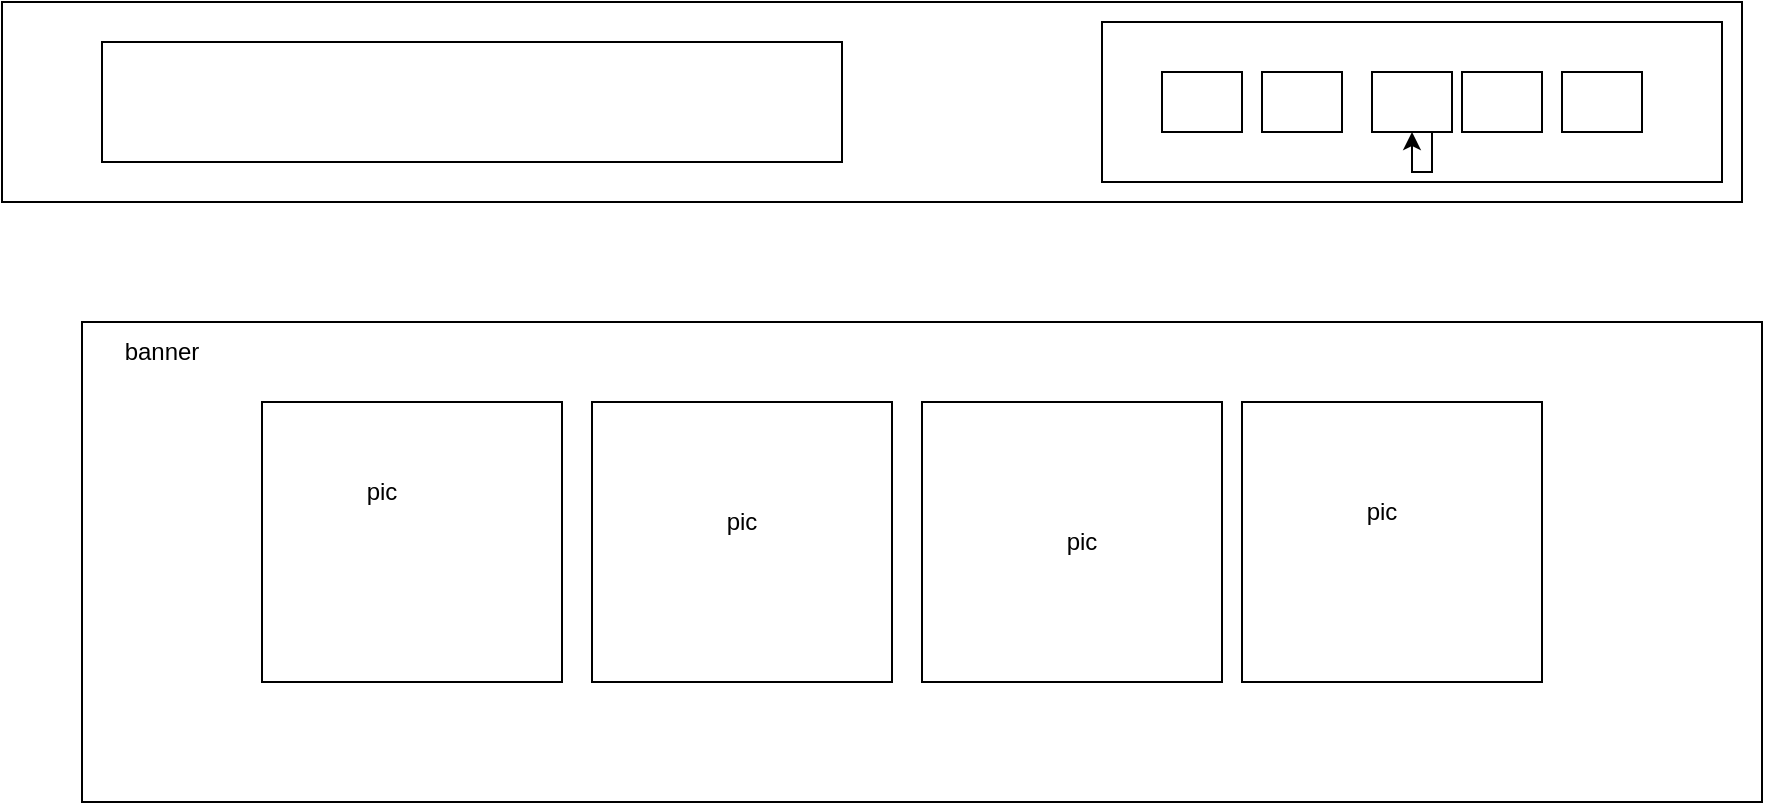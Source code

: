 <mxfile version="20.8.10" type="device"><diagram name="Page-1" id="7lneWhsZAw5n4wK0dxus"><mxGraphModel dx="864" dy="516" grid="1" gridSize="10" guides="1" tooltips="1" connect="1" arrows="1" fold="1" page="1" pageScale="1" pageWidth="850" pageHeight="1100" math="0" shadow="0"><root><mxCell id="0"/><mxCell id="1" parent="0"/><mxCell id="LyxFqxR5ie0yO5rfcKVd-1" value="" style="rounded=0;whiteSpace=wrap;html=1;" vertex="1" parent="1"><mxGeometry y="20" width="870" height="100" as="geometry"/></mxCell><mxCell id="LyxFqxR5ie0yO5rfcKVd-2" value="" style="rounded=0;whiteSpace=wrap;html=1;" vertex="1" parent="1"><mxGeometry x="50" y="40" width="370" height="60" as="geometry"/></mxCell><mxCell id="LyxFqxR5ie0yO5rfcKVd-3" value="" style="rounded=0;whiteSpace=wrap;html=1;" vertex="1" parent="1"><mxGeometry x="550" y="30" width="310" height="80" as="geometry"/></mxCell><mxCell id="LyxFqxR5ie0yO5rfcKVd-8" value="" style="rounded=0;whiteSpace=wrap;html=1;" vertex="1" parent="1"><mxGeometry x="580" y="55" width="40" height="30" as="geometry"/></mxCell><mxCell id="LyxFqxR5ie0yO5rfcKVd-11" value="" style="rounded=0;whiteSpace=wrap;html=1;" vertex="1" parent="1"><mxGeometry x="630" y="55" width="40" height="30" as="geometry"/></mxCell><mxCell id="LyxFqxR5ie0yO5rfcKVd-12" value="" style="rounded=0;whiteSpace=wrap;html=1;" vertex="1" parent="1"><mxGeometry x="685" y="55" width="40" height="30" as="geometry"/></mxCell><mxCell id="LyxFqxR5ie0yO5rfcKVd-13" value="" style="rounded=0;whiteSpace=wrap;html=1;" vertex="1" parent="1"><mxGeometry x="730" y="55" width="40" height="30" as="geometry"/></mxCell><mxCell id="LyxFqxR5ie0yO5rfcKVd-14" value="" style="rounded=0;whiteSpace=wrap;html=1;" vertex="1" parent="1"><mxGeometry x="780" y="55" width="40" height="30" as="geometry"/></mxCell><mxCell id="LyxFqxR5ie0yO5rfcKVd-15" style="edgeStyle=orthogonalEdgeStyle;rounded=0;orthogonalLoop=1;jettySize=auto;html=1;exitX=0.75;exitY=1;exitDx=0;exitDy=0;" edge="1" parent="1" source="LyxFqxR5ie0yO5rfcKVd-12" target="LyxFqxR5ie0yO5rfcKVd-12"><mxGeometry relative="1" as="geometry"/></mxCell><mxCell id="LyxFqxR5ie0yO5rfcKVd-20" value="" style="rounded=0;whiteSpace=wrap;html=1;" vertex="1" parent="1"><mxGeometry x="570" y="40" height="40" as="geometry"/></mxCell><mxCell id="LyxFqxR5ie0yO5rfcKVd-21" value="" style="rounded=0;whiteSpace=wrap;html=1;" vertex="1" parent="1"><mxGeometry x="40" y="180" width="840" height="240" as="geometry"/></mxCell><mxCell id="LyxFqxR5ie0yO5rfcKVd-22" value="banner" style="text;html=1;strokeColor=none;fillColor=none;align=center;verticalAlign=middle;whiteSpace=wrap;rounded=0;" vertex="1" parent="1"><mxGeometry x="50" y="180" width="60" height="30" as="geometry"/></mxCell><mxCell id="LyxFqxR5ie0yO5rfcKVd-23" value="" style="rounded=0;whiteSpace=wrap;html=1;" vertex="1" parent="1"><mxGeometry x="130" y="220" width="150" height="140" as="geometry"/></mxCell><mxCell id="LyxFqxR5ie0yO5rfcKVd-24" value="" style="rounded=0;whiteSpace=wrap;html=1;" vertex="1" parent="1"><mxGeometry x="620" y="220" width="150" height="140" as="geometry"/></mxCell><mxCell id="LyxFqxR5ie0yO5rfcKVd-25" value="" style="rounded=0;whiteSpace=wrap;html=1;" vertex="1" parent="1"><mxGeometry x="460" y="220" width="150" height="140" as="geometry"/></mxCell><mxCell id="LyxFqxR5ie0yO5rfcKVd-26" value="" style="rounded=0;whiteSpace=wrap;html=1;" vertex="1" parent="1"><mxGeometry x="295" y="220" width="150" height="140" as="geometry"/></mxCell><mxCell id="LyxFqxR5ie0yO5rfcKVd-27" value="pic" style="text;html=1;strokeColor=none;fillColor=none;align=center;verticalAlign=middle;whiteSpace=wrap;rounded=0;" vertex="1" parent="1"><mxGeometry x="160" y="250" width="60" height="30" as="geometry"/></mxCell><mxCell id="LyxFqxR5ie0yO5rfcKVd-30" value="pic" style="text;html=1;strokeColor=none;fillColor=none;align=center;verticalAlign=middle;whiteSpace=wrap;rounded=0;" vertex="1" parent="1"><mxGeometry x="340" y="265" width="60" height="30" as="geometry"/></mxCell><mxCell id="LyxFqxR5ie0yO5rfcKVd-31" value="pic" style="text;html=1;strokeColor=none;fillColor=none;align=center;verticalAlign=middle;whiteSpace=wrap;rounded=0;" vertex="1" parent="1"><mxGeometry x="510" y="275" width="60" height="30" as="geometry"/></mxCell><mxCell id="LyxFqxR5ie0yO5rfcKVd-32" value="pic" style="text;html=1;strokeColor=none;fillColor=none;align=center;verticalAlign=middle;whiteSpace=wrap;rounded=0;" vertex="1" parent="1"><mxGeometry x="660" y="260" width="60" height="30" as="geometry"/></mxCell></root></mxGraphModel></diagram></mxfile>
